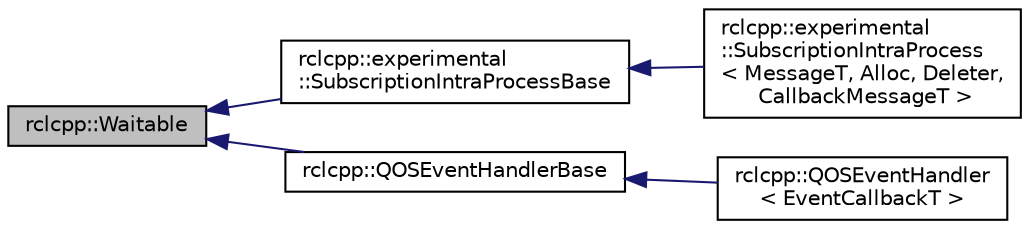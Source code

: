 digraph "rclcpp::Waitable"
{
  edge [fontname="Helvetica",fontsize="10",labelfontname="Helvetica",labelfontsize="10"];
  node [fontname="Helvetica",fontsize="10",shape=record];
  rankdir="LR";
  Node0 [label="rclcpp::Waitable",height=0.2,width=0.4,color="black", fillcolor="grey75", style="filled", fontcolor="black"];
  Node0 -> Node1 [dir="back",color="midnightblue",fontsize="10",style="solid",fontname="Helvetica"];
  Node1 [label="rclcpp::experimental\l::SubscriptionIntraProcessBase",height=0.2,width=0.4,color="black", fillcolor="white", style="filled",URL="$classrclcpp_1_1experimental_1_1SubscriptionIntraProcessBase.html"];
  Node1 -> Node2 [dir="back",color="midnightblue",fontsize="10",style="solid",fontname="Helvetica"];
  Node2 [label="rclcpp::experimental\l::SubscriptionIntraProcess\l\< MessageT, Alloc, Deleter,\l CallbackMessageT \>",height=0.2,width=0.4,color="black", fillcolor="white", style="filled",URL="$classrclcpp_1_1experimental_1_1SubscriptionIntraProcess.html"];
  Node0 -> Node3 [dir="back",color="midnightblue",fontsize="10",style="solid",fontname="Helvetica"];
  Node3 [label="rclcpp::QOSEventHandlerBase",height=0.2,width=0.4,color="black", fillcolor="white", style="filled",URL="$classrclcpp_1_1QOSEventHandlerBase.html"];
  Node3 -> Node4 [dir="back",color="midnightblue",fontsize="10",style="solid",fontname="Helvetica"];
  Node4 [label="rclcpp::QOSEventHandler\l\< EventCallbackT \>",height=0.2,width=0.4,color="black", fillcolor="white", style="filled",URL="$classrclcpp_1_1QOSEventHandler.html"];
}
